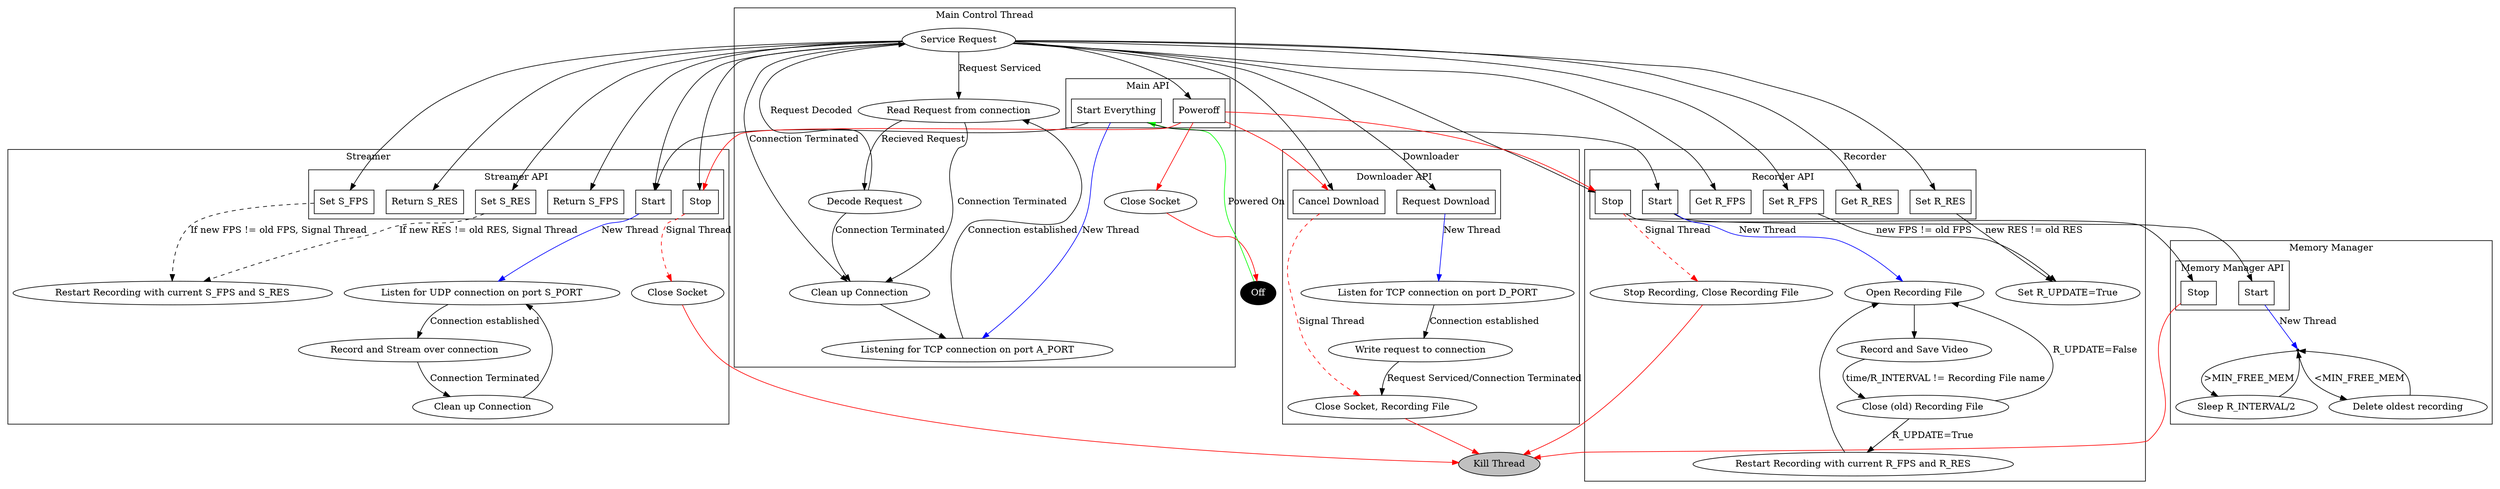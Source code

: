 digraph {

  a_s->{s_a_g_fps, s_a_s_fps, s_a_g_res, s_a_s_res, s_a_stop, s_a_start}
  a_s->{r_a_g_fps, r_a_s_fps, r_a_g_res, r_a_s_res, r_a_stop, r_a_stop}
  a_s->{d_a_start, d_a_stop}
  a_stop->k [color=red]
  k [label="Off", style=filled, fillcolor=black, fontcolor=white]
  k->a_a_start [label="Powered On", color=green]
  a_a_stop->{a_stop, s_a_stop, r_a_stop, d_a_stop} [color=red]
  a_a_start->{r_a_start,s_a_start}

subgraph cluster_a {
  label="Main Control Thread"
  a_a_start->a_a [label="New Thread", color=blue]
  a_a->a_c [label="Connection established"]
  a_c->a_d [label="Recieved Request"]
  a_d->a_s [label="Request Decoded"]
  a_s->a_a_stop
  a_s->a_c [label="Request Serviced"]
  {a_c, a_d, a_s}->a_clean [label="Connection Terminated"]
  a_clean->a_a

  a_a [label="Listening for TCP connection on port A_PORT"]
  a_c [label="Read Request from connection"]
  a_d [label="Decode Request"]
  a_s [label="Service Request"]
  a_clean [label="Clean up Connection"]
  a_stop [label="Close Socket"]

  subgraph cluster_a_a {
    label="Main API"
    a_a_start [label="Start Everything", shape=box]
    a_a_stop [label="Poweroff", shape=box]
  }

}
  r_a_start->g_a_start
  r_a_stop->g_a_stop
  r_stop->d [color=red]
  d [label="Kill Thread", style=filled, fillcolor=grey]
subgraph cluster_r {
  label="Recorder"
  r_a_start->r_open [label="New Thread", color=blue]
  r_open->r_r
  r_r->r_close [label="time/R_INTERVAL != Recording File name"]
  r_close->r_open [label="R_UPDATE=False"]
  r_close->r_restart [label="R_UPDATE=True"]
  r_restart->r_open

  r_a_stop->r_stop [label="Signal Thread", style=dashed, color=red]

  r_a_s_fps->r_update [label="new FPS != old FPS"]
  r_a_s_res->r_update [label="new RES != old RES"]

  r_r [label="Record and Save Video"]
  r_update [label="Set R_UPDATE=True"]
  r_close [label="Close (old) Recording File"]
  r_open [label="Open Recording File"]
  r_restart [label="Restart Recording with current R_FPS and R_RES"]
  r_stop [label="Stop Recording, Close Recording File"]

  subgraph cluster_r_a {
    label="Recorder API"    
    r_a_g_fps [label="Get R_FPS", shape=box]
    r_a_s_fps [label="Set R_FPS", shape=box]
    r_a_g_res [label="Get R_RES", shape=box]
    r_a_s_res [label="Set R_RES", shape=box]
    r_a_start [label="Start", shape=box]
    r_a_stop [label="Stop", shape=box]
  }
}
  g_a_stop->d [color=red]
subgraph cluster_g{
  label="Memory Manager"
  g_a_start->g_g [label="New Thread", color=blue]
  g_g->g_d [label="<MIN_FREE_MEM"]
  g_d->g_g
  g_g->g_s [label=">MIN_FREE_MEM"]
  g_s->g_g


  g_g [label="", shape=point]
  g_d [label="Delete oldest recording"]
  g_s [label="Sleep R_INTERVAL/2"]

  subgraph cluster_g_a {
    label="Memory Manager API"
    g_a_start [label="Start", shape=box]
    g_a_stop [label="Stop", shape=box]
  }
}
  d_clean->d [color=red]
subgraph cluster_d {
  label="Downloader"
  d_a_start->d_d [label="New Thread", color=blue]
  d_d->d_s [label="Connection established"]
  d_s->d_clean [label="Request Serviced/Connection Terminated"]

  d_a_stop->d_clean [label="Signal Thread", color=red, style=dashed]

  d_d [label="Listen for TCP connection on port D_PORT"]
  d_s [label="Write request to connection"]
  d_clean [label="Close Socket, Recording File"]

  subgraph cluster_d_a{
    label="Downloader API"
    d_a_start [label="Request Download", shape=box]
    d_a_stop [label="Cancel Download", shape=box]
  }
}
  s_d->d [color=red]
subgraph cluster_s {
  label="Streamer"
  s_a_start->s_s [label="New Thread", color=blue]
  s_s->s_c [label="Connection established"]
  s_c->s_close [label="Connection Terminated"]
  s_close->s_s

  s_a_stop->s_d [label="Signal Thread", style=dashed, color=red]

  s_a_s_fps->s_restart [label="If new FPS != old FPS, Signal Thread", style=dashed]

  s_a_s_res->s_restart [label="If new RES != old RES, Signal Thread", style=dashed]

  s_s [label="Listen for UDP connection on port S_PORT"]
  s_c [label="Record and Stream over connection"]
  s_restart [label="Restart Recording with current S_FPS and S_RES"]
  s_d [label="Close Socket"]
  s_close [label="Clean up Connection"]

  subgraph cluster_s_a {
    label="Streamer API"
      s_a_g_fps [label="Return S_FPS", shape=box]
      s_a_s_fps [label="Set S_FPS", shape=box]
      s_a_g_res [label="Return S_RES", shape=box]
      s_a_s_res [label="Set S_RES", shape=box]
      s_a_stop [label="Stop", shape=box]
      s_a_start [label="Start", shape=box]
  }
}
}
